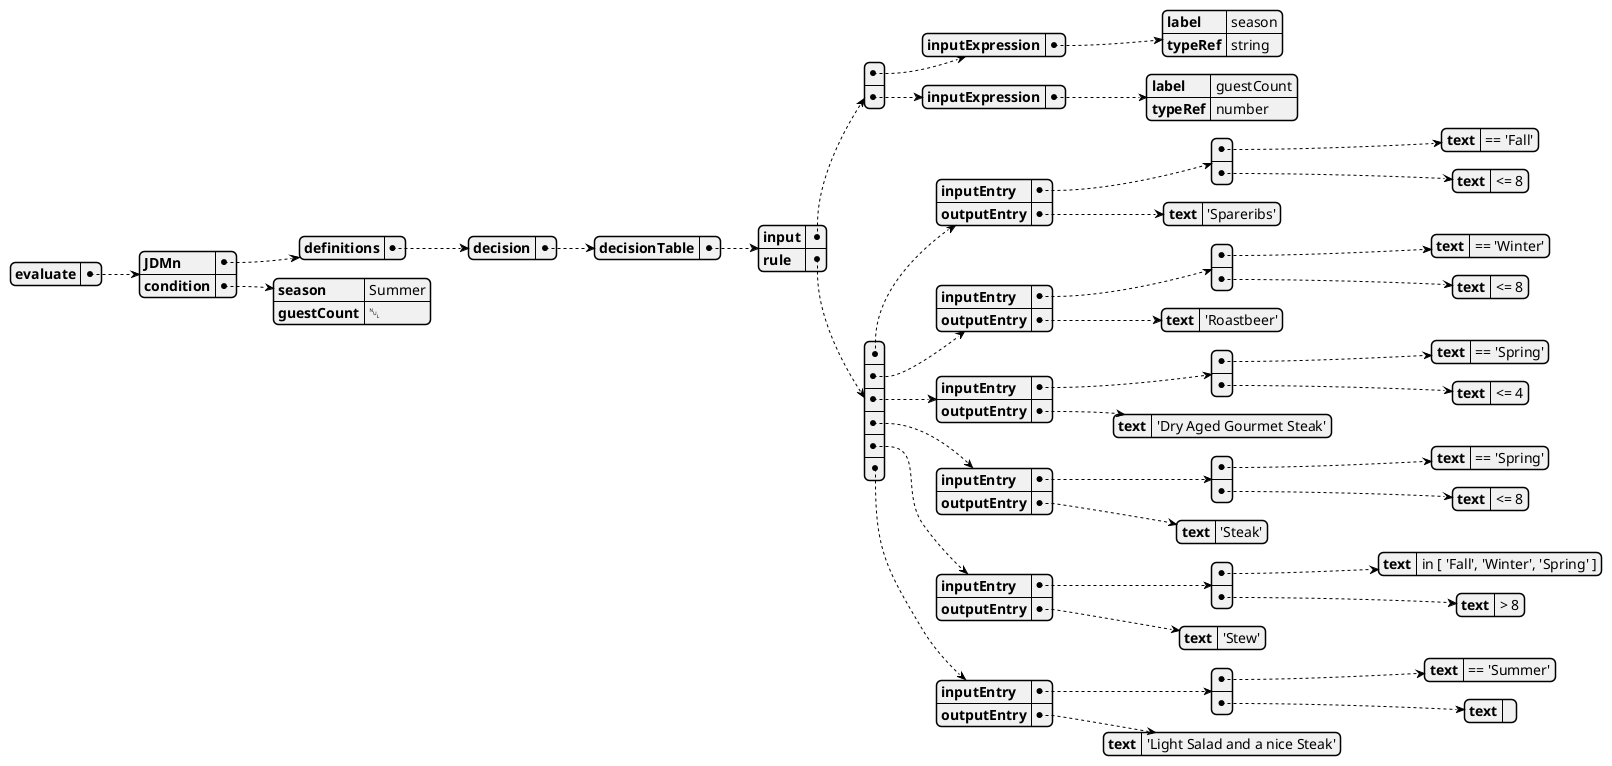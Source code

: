 @startjson
{
    "evaluate": {
        "JDMn": {
            "definitions": {
                "decision": {
                    "decisionTable": {
                        "input": [
                            {
                                "inputExpression": {
                                    "label": "season",
                                    "typeRef": "string"
                                }
                            },
                            {
                                "inputExpression": {
                                    "label": "guestCount",
                                    "typeRef": "number"
                                }
                            }
                        ],
                        "rule": [
                            {
                                "inputEntry": [
                                    {
                                        "text": "== 'Fall'"
                                    },
                                    {
                                        "text": "<= 8"
                                    }
                                ],
                                "outputEntry": {
                                    "text": "'Spareribs'"
                                }
                            },
                            {
                                "inputEntry": [
                                    {
                                        "text": "== 'Winter'"
                                    },
                                    {
                                        "text": "<= 8"
                                    }
                                ],
                                "outputEntry": {
                                    "text": "'Roastbeer'"
                                }
                            },
                            {
                                "inputEntry": [
                                    {
                                        "text": "== 'Spring'"
                                    },
                                    {
                                        "text": "<= 4"
                                    }
                                ],
                                "outputEntry": {
                                    "text": "'Dry Aged Gourmet Steak'"
                                }
                            },
                            {
                                "inputEntry": [
                                    {
                                        "text": "== 'Spring'"
                                    },
                                    {
                                        "text": "<= 8"
                                    }
                                ],
                                "outputEntry": {
                                    "text": "'Steak'"
                                }
                            },
                            {
                                "inputEntry": [
                                    {
                                        "text": "in [ 'Fall', 'Winter', 'Spring' ]"
                                    },
                                    {
                                        "text": "> 8"
                                    }
                                ],
                                "outputEntry": {
                                    "text": "'Stew'"
                                }
                            },
                            {
                                "inputEntry": [
                                    {
                                        "text": "== 'Summer'"
                                    },
                                    {
                                        "text": ""
                                    }
                                ],
                                "outputEntry": {
                                    "text": "'Light Salad and a nice Steak'"
                                }
                            }
                        ]
                    }
                }
            }
        },
        "condition": {
            "season": "Summer",
            "guestCount": null
        }
    }
}
@endjson